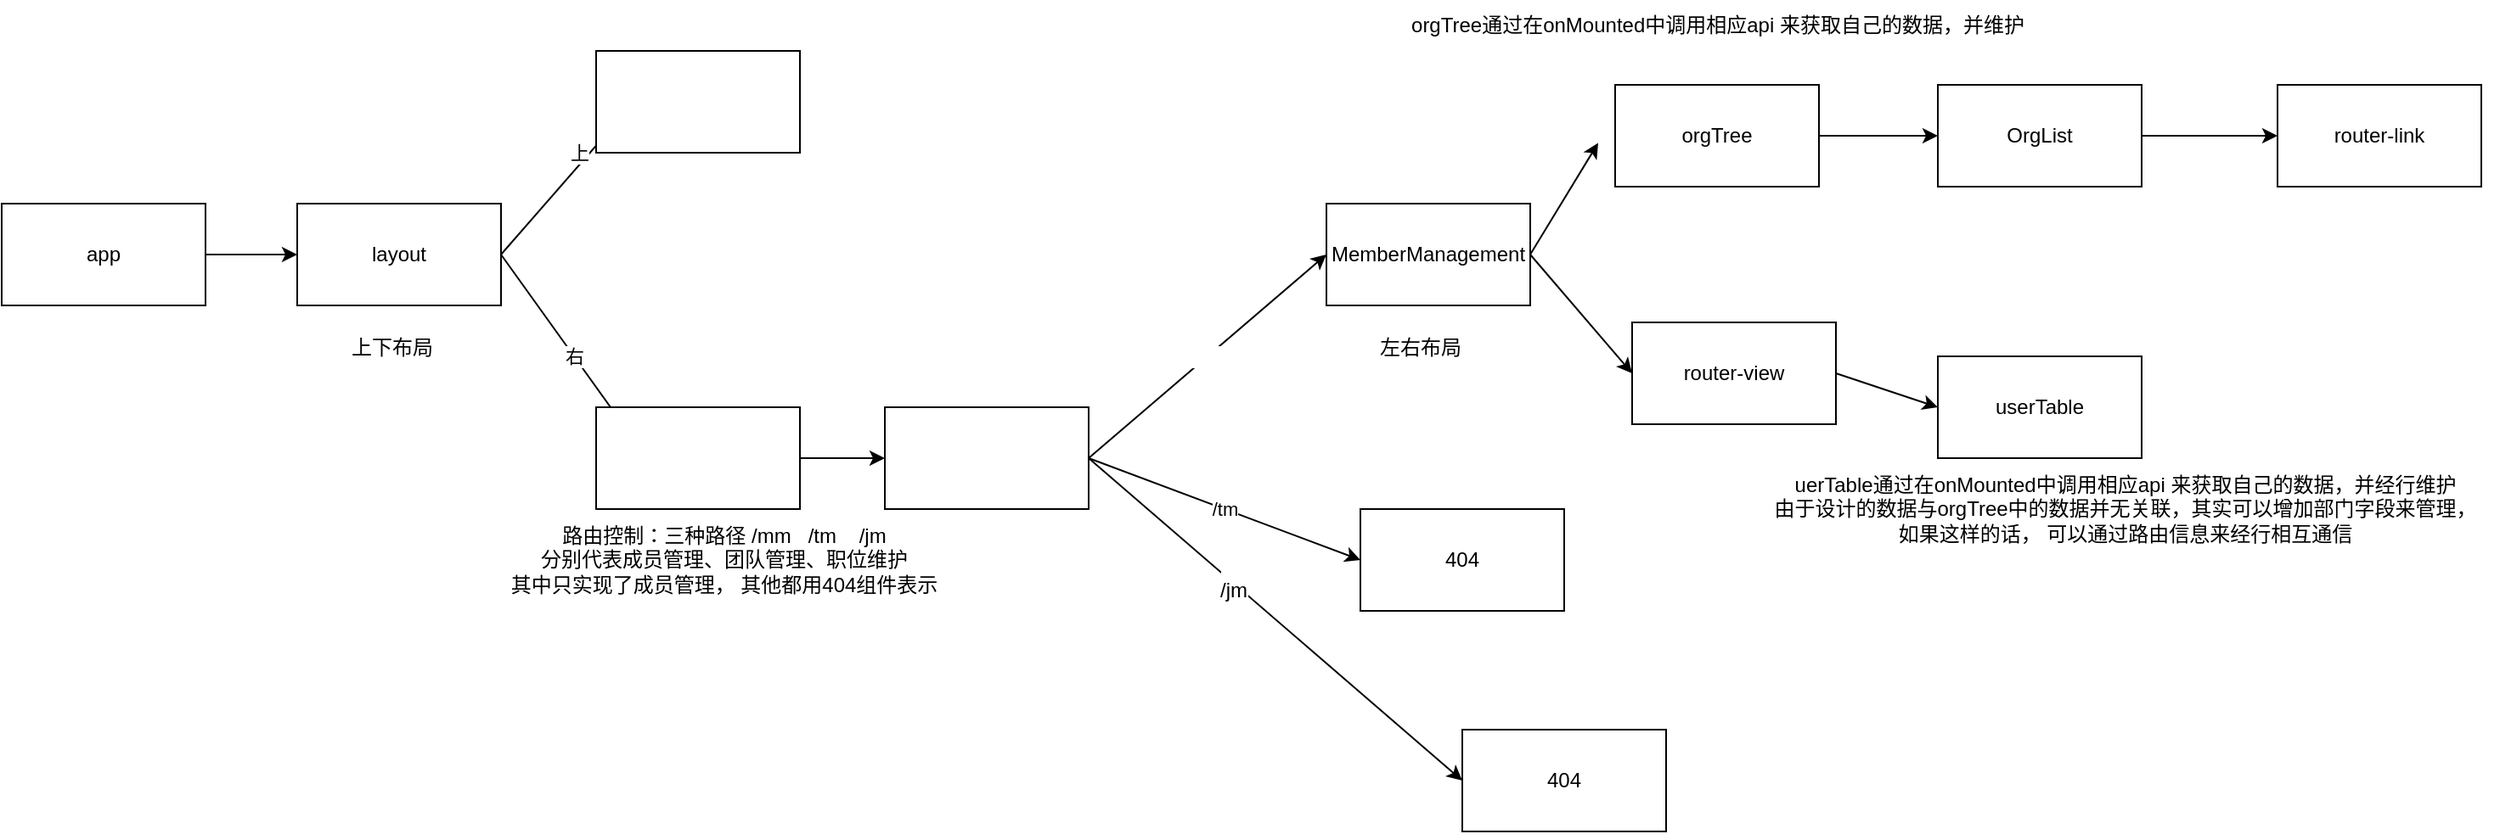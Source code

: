<mxfile>
    <diagram id="yMA1kFTnIs5IfaScDhWf" name="第 1 页">
        <mxGraphModel dx="1430" dy="551" grid="1" gridSize="10" guides="1" tooltips="1" connect="1" arrows="1" fold="1" page="1" pageScale="1" pageWidth="827" pageHeight="1169" math="0" shadow="0">
            <root>
                <mxCell id="0"/>
                <mxCell id="1" parent="0"/>
                <mxCell id="4" style="edgeStyle=none;html=1;exitX=1;exitY=0.5;exitDx=0;exitDy=0;entryX=0;entryY=0.5;entryDx=0;entryDy=0;" parent="1" source="2" target="3" edge="1">
                    <mxGeometry relative="1" as="geometry"/>
                </mxCell>
                <mxCell id="2" value="app" style="rounded=0;whiteSpace=wrap;html=1;" parent="1" vertex="1">
                    <mxGeometry x="120" y="360" width="120" height="60" as="geometry"/>
                </mxCell>
                <mxCell id="6" value="上" style="edgeStyle=none;html=1;exitX=1;exitY=0.5;exitDx=0;exitDy=0;" parent="1" source="3" edge="1">
                    <mxGeometry x="0.034" y="5" relative="1" as="geometry">
                        <mxPoint x="510" y="280" as="targetPoint"/>
                        <mxPoint as="offset"/>
                    </mxGeometry>
                </mxCell>
                <mxCell id="8" value="右" style="edgeStyle=none;html=1;exitX=1;exitY=0.5;exitDx=0;exitDy=0;" parent="1" source="3" edge="1">
                    <mxGeometry relative="1" as="geometry">
                        <mxPoint x="500" y="510" as="targetPoint"/>
                    </mxGeometry>
                </mxCell>
                <mxCell id="3" value="layout" style="rounded=0;whiteSpace=wrap;html=1;" parent="1" vertex="1">
                    <mxGeometry x="294" y="360" width="120" height="60" as="geometry"/>
                </mxCell>
                <mxCell id="5" value="上下布局" style="text;html=1;strokeColor=none;fillColor=none;align=center;verticalAlign=middle;whiteSpace=wrap;rounded=0;" parent="1" vertex="1">
                    <mxGeometry x="300" y="430" width="100" height="30" as="geometry"/>
                </mxCell>
                <mxCell id="13" value="wrap" style="rounded=0;whiteSpace=wrap;html=1;fontColor=#FFFFFF;" parent="1" vertex="1">
                    <mxGeometry x="470" y="270" width="120" height="60" as="geometry"/>
                </mxCell>
                <mxCell id="15" value="/mm" style="edgeStyle=none;html=1;fontColor=#FFFFFF;entryX=0;entryY=0.5;entryDx=0;entryDy=0;exitX=1;exitY=0.5;exitDx=0;exitDy=0;" parent="1" source="44" target="20" edge="1">
                    <mxGeometry relative="1" as="geometry">
                        <mxPoint x="700" y="460" as="targetPoint"/>
                        <mxPoint x="750" y="510" as="sourcePoint"/>
                    </mxGeometry>
                </mxCell>
                <mxCell id="21" value="/tm" style="edgeStyle=none;html=1;entryX=0;entryY=0.5;entryDx=0;entryDy=0;exitX=1;exitY=0.5;exitDx=0;exitDy=0;" parent="1" source="44" target="22" edge="1">
                    <mxGeometry relative="1" as="geometry">
                        <mxPoint x="700" y="510" as="targetPoint"/>
                        <mxPoint x="820" y="580" as="sourcePoint"/>
                    </mxGeometry>
                </mxCell>
                <mxCell id="23" style="edgeStyle=none;html=1;entryX=0;entryY=0.5;entryDx=0;entryDy=0;exitX=1;exitY=0.5;exitDx=0;exitDy=0;" parent="1" source="44" target="24" edge="1">
                    <mxGeometry relative="1" as="geometry">
                        <mxPoint x="810" y="710" as="targetPoint"/>
                        <mxPoint x="760" y="620" as="sourcePoint"/>
                    </mxGeometry>
                </mxCell>
                <mxCell id="46" value="&lt;font style=&quot;font-size: 12px;&quot;&gt;/jm&lt;/font&gt;" style="edgeLabel;html=1;align=center;verticalAlign=middle;resizable=0;points=[];fontSize=18;" vertex="1" connectable="0" parent="23">
                    <mxGeometry x="-0.216" y="-2" relative="1" as="geometry">
                        <mxPoint as="offset"/>
                    </mxGeometry>
                </mxCell>
                <mxCell id="45" value="" style="edgeStyle=none;html=1;fontSize=18;" edge="1" parent="1" source="14" target="44">
                    <mxGeometry relative="1" as="geometry"/>
                </mxCell>
                <mxCell id="14" value="core" style="rounded=0;whiteSpace=wrap;html=1;fontColor=#FFFFFF;" parent="1" vertex="1">
                    <mxGeometry x="470" y="480" width="120" height="60" as="geometry"/>
                </mxCell>
                <mxCell id="19" value="路由控制：三种路径 /mm&amp;nbsp; &amp;nbsp;/tm&amp;nbsp; &amp;nbsp; /jm&lt;br&gt;分别代表成员管理、团队管理、职位维护&lt;br&gt;其中只实现了成员管理， 其他都用404组件表示" style="text;html=1;align=center;verticalAlign=middle;resizable=0;points=[];autosize=1;strokeColor=none;fillColor=none;" parent="1" vertex="1">
                    <mxGeometry x="410" y="540" width="270" height="60" as="geometry"/>
                </mxCell>
                <mxCell id="26" style="edgeStyle=none;html=1;exitX=1;exitY=0.5;exitDx=0;exitDy=0;" parent="1" source="20" edge="1">
                    <mxGeometry relative="1" as="geometry">
                        <mxPoint x="1060" y="324.24" as="targetPoint"/>
                    </mxGeometry>
                </mxCell>
                <mxCell id="29" style="edgeStyle=none;html=1;entryX=0;entryY=0.5;entryDx=0;entryDy=0;exitX=1;exitY=0.5;exitDx=0;exitDy=0;" parent="1" source="32" target="28" edge="1">
                    <mxGeometry relative="1" as="geometry">
                        <mxPoint x="1150" y="490" as="sourcePoint"/>
                    </mxGeometry>
                </mxCell>
                <mxCell id="33" style="edgeStyle=none;html=1;exitX=1;exitY=0.5;exitDx=0;exitDy=0;entryX=0;entryY=0.5;entryDx=0;entryDy=0;" edge="1" parent="1" source="20" target="32">
                    <mxGeometry relative="1" as="geometry"/>
                </mxCell>
                <mxCell id="20" value="MemberManagement" style="rounded=0;whiteSpace=wrap;html=1;" parent="1" vertex="1">
                    <mxGeometry x="900" y="360" width="120" height="60" as="geometry"/>
                </mxCell>
                <mxCell id="22" value="404" style="rounded=0;whiteSpace=wrap;html=1;" parent="1" vertex="1">
                    <mxGeometry x="920" y="540" width="120" height="60" as="geometry"/>
                </mxCell>
                <mxCell id="24" value="404" style="rounded=0;whiteSpace=wrap;html=1;" parent="1" vertex="1">
                    <mxGeometry x="980" y="670" width="120" height="60" as="geometry"/>
                </mxCell>
                <mxCell id="25" value="左右布局" style="text;html=1;align=center;verticalAlign=middle;resizable=0;points=[];autosize=1;strokeColor=none;fillColor=none;" parent="1" vertex="1">
                    <mxGeometry x="920" y="430" width="70" height="30" as="geometry"/>
                </mxCell>
                <mxCell id="31" style="edgeStyle=none;html=1;exitX=1;exitY=0.5;exitDx=0;exitDy=0;entryX=0;entryY=0.5;entryDx=0;entryDy=0;" parent="1" source="27" target="30" edge="1">
                    <mxGeometry relative="1" as="geometry"/>
                </mxCell>
                <mxCell id="27" value="orgTree" style="rounded=0;whiteSpace=wrap;html=1;" parent="1" vertex="1">
                    <mxGeometry x="1070" y="290" width="120" height="60" as="geometry"/>
                </mxCell>
                <mxCell id="28" value="userTable" style="rounded=0;whiteSpace=wrap;html=1;" parent="1" vertex="1">
                    <mxGeometry x="1260" y="450" width="120" height="60" as="geometry"/>
                </mxCell>
                <mxCell id="38" value="" style="edgeStyle=none;html=1;" edge="1" parent="1" source="30" target="37">
                    <mxGeometry relative="1" as="geometry"/>
                </mxCell>
                <mxCell id="30" value="OrgList" style="whiteSpace=wrap;html=1;" parent="1" vertex="1">
                    <mxGeometry x="1260" y="290" width="120" height="60" as="geometry"/>
                </mxCell>
                <mxCell id="32" value="router-view" style="rounded=0;whiteSpace=wrap;html=1;" vertex="1" parent="1">
                    <mxGeometry x="1080" y="430" width="120" height="60" as="geometry"/>
                </mxCell>
                <mxCell id="37" value="router-link" style="whiteSpace=wrap;html=1;" vertex="1" parent="1">
                    <mxGeometry x="1460" y="290" width="120" height="60" as="geometry"/>
                </mxCell>
                <mxCell id="40" value="orgTree通过在onMounted中调用相应api 来获取自己的数据，并维护" style="text;html=1;align=center;verticalAlign=middle;resizable=0;points=[];autosize=1;strokeColor=none;fillColor=none;" vertex="1" parent="1">
                    <mxGeometry x="940" y="240" width="380" height="30" as="geometry"/>
                </mxCell>
                <mxCell id="41" value="uerTable通过在onMounted中调用相应api 来获取自己的数据，并经行维护&lt;br&gt;由于设计的数据与orgTree中的数据并无关联，其实可以增加部门字段来管理，&lt;br&gt;如果这样的话， 可以通过路由信息来经行相互通信" style="text;html=1;align=center;verticalAlign=middle;resizable=0;points=[];autosize=1;strokeColor=none;fillColor=none;" vertex="1" parent="1">
                    <mxGeometry x="1150" y="510" width="440" height="60" as="geometry"/>
                </mxCell>
                <mxCell id="44" value="routerView" style="rounded=0;whiteSpace=wrap;html=1;fontColor=#FFFFFF;" vertex="1" parent="1">
                    <mxGeometry x="640" y="480" width="120" height="60" as="geometry"/>
                </mxCell>
            </root>
        </mxGraphModel>
    </diagram>
</mxfile>